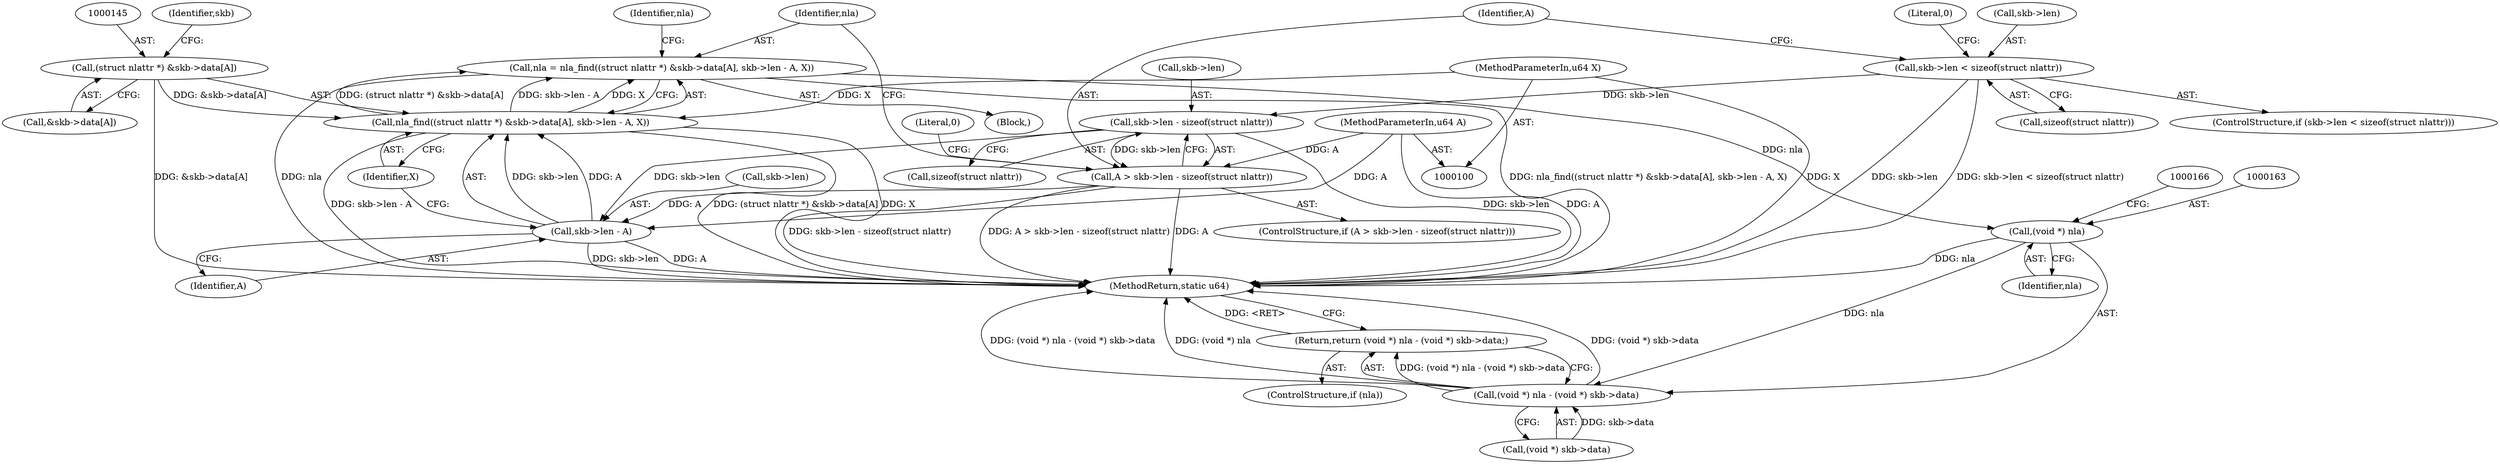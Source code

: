 digraph "0_linux_05ab8f2647e4221cbdb3856dd7d32bd5407316b3@integer" {
"1000141" [label="(Call,nla = nla_find((struct nlattr *) &skb->data[A], skb->len - A, X))"];
"1000143" [label="(Call,nla_find((struct nlattr *) &skb->data[A], skb->len - A, X))"];
"1000144" [label="(Call,(struct nlattr *) &skb->data[A])"];
"1000152" [label="(Call,skb->len - A)"];
"1000133" [label="(Call,skb->len - sizeof(struct nlattr))"];
"1000122" [label="(Call,skb->len < sizeof(struct nlattr))"];
"1000131" [label="(Call,A > skb->len - sizeof(struct nlattr))"];
"1000102" [label="(MethodParameterIn,u64 A)"];
"1000103" [label="(MethodParameterIn,u64 X)"];
"1000162" [label="(Call,(void *) nla)"];
"1000161" [label="(Call,(void *) nla - (void *) skb->data)"];
"1000160" [label="(Return,return (void *) nla - (void *) skb->data;)"];
"1000159" [label="(Identifier,nla)"];
"1000156" [label="(Identifier,A)"];
"1000162" [label="(Call,(void *) nla)"];
"1000153" [label="(Call,skb->len)"];
"1000146" [label="(Call,&skb->data[A])"];
"1000165" [label="(Call,(void *) skb->data)"];
"1000141" [label="(Call,nla = nla_find((struct nlattr *) &skb->data[A], skb->len - A, X))"];
"1000121" [label="(ControlStructure,if (skb->len < sizeof(struct nlattr)))"];
"1000154" [label="(Identifier,skb)"];
"1000140" [label="(Literal,0)"];
"1000137" [label="(Call,sizeof(struct nlattr))"];
"1000131" [label="(Call,A > skb->len - sizeof(struct nlattr))"];
"1000160" [label="(Return,return (void *) nla - (void *) skb->data;)"];
"1000103" [label="(MethodParameterIn,u64 X)"];
"1000172" [label="(MethodReturn,static u64)"];
"1000144" [label="(Call,(struct nlattr *) &skb->data[A])"];
"1000102" [label="(MethodParameterIn,u64 A)"];
"1000157" [label="(Identifier,X)"];
"1000126" [label="(Call,sizeof(struct nlattr))"];
"1000158" [label="(ControlStructure,if (nla))"];
"1000161" [label="(Call,(void *) nla - (void *) skb->data)"];
"1000164" [label="(Identifier,nla)"];
"1000130" [label="(ControlStructure,if (A > skb->len - sizeof(struct nlattr)))"];
"1000129" [label="(Literal,0)"];
"1000123" [label="(Call,skb->len)"];
"1000152" [label="(Call,skb->len - A)"];
"1000106" [label="(Block,)"];
"1000133" [label="(Call,skb->len - sizeof(struct nlattr))"];
"1000142" [label="(Identifier,nla)"];
"1000132" [label="(Identifier,A)"];
"1000122" [label="(Call,skb->len < sizeof(struct nlattr))"];
"1000134" [label="(Call,skb->len)"];
"1000143" [label="(Call,nla_find((struct nlattr *) &skb->data[A], skb->len - A, X))"];
"1000141" -> "1000106"  [label="AST: "];
"1000141" -> "1000143"  [label="CFG: "];
"1000142" -> "1000141"  [label="AST: "];
"1000143" -> "1000141"  [label="AST: "];
"1000159" -> "1000141"  [label="CFG: "];
"1000141" -> "1000172"  [label="DDG: nla"];
"1000141" -> "1000172"  [label="DDG: nla_find((struct nlattr *) &skb->data[A], skb->len - A, X)"];
"1000143" -> "1000141"  [label="DDG: (struct nlattr *) &skb->data[A]"];
"1000143" -> "1000141"  [label="DDG: skb->len - A"];
"1000143" -> "1000141"  [label="DDG: X"];
"1000141" -> "1000162"  [label="DDG: nla"];
"1000143" -> "1000157"  [label="CFG: "];
"1000144" -> "1000143"  [label="AST: "];
"1000152" -> "1000143"  [label="AST: "];
"1000157" -> "1000143"  [label="AST: "];
"1000143" -> "1000172"  [label="DDG: X"];
"1000143" -> "1000172"  [label="DDG: skb->len - A"];
"1000143" -> "1000172"  [label="DDG: (struct nlattr *) &skb->data[A]"];
"1000144" -> "1000143"  [label="DDG: &skb->data[A]"];
"1000152" -> "1000143"  [label="DDG: skb->len"];
"1000152" -> "1000143"  [label="DDG: A"];
"1000103" -> "1000143"  [label="DDG: X"];
"1000144" -> "1000146"  [label="CFG: "];
"1000145" -> "1000144"  [label="AST: "];
"1000146" -> "1000144"  [label="AST: "];
"1000154" -> "1000144"  [label="CFG: "];
"1000144" -> "1000172"  [label="DDG: &skb->data[A]"];
"1000152" -> "1000156"  [label="CFG: "];
"1000153" -> "1000152"  [label="AST: "];
"1000156" -> "1000152"  [label="AST: "];
"1000157" -> "1000152"  [label="CFG: "];
"1000152" -> "1000172"  [label="DDG: skb->len"];
"1000152" -> "1000172"  [label="DDG: A"];
"1000133" -> "1000152"  [label="DDG: skb->len"];
"1000131" -> "1000152"  [label="DDG: A"];
"1000102" -> "1000152"  [label="DDG: A"];
"1000133" -> "1000131"  [label="AST: "];
"1000133" -> "1000137"  [label="CFG: "];
"1000134" -> "1000133"  [label="AST: "];
"1000137" -> "1000133"  [label="AST: "];
"1000131" -> "1000133"  [label="CFG: "];
"1000133" -> "1000172"  [label="DDG: skb->len"];
"1000133" -> "1000131"  [label="DDG: skb->len"];
"1000122" -> "1000133"  [label="DDG: skb->len"];
"1000122" -> "1000121"  [label="AST: "];
"1000122" -> "1000126"  [label="CFG: "];
"1000123" -> "1000122"  [label="AST: "];
"1000126" -> "1000122"  [label="AST: "];
"1000129" -> "1000122"  [label="CFG: "];
"1000132" -> "1000122"  [label="CFG: "];
"1000122" -> "1000172"  [label="DDG: skb->len"];
"1000122" -> "1000172"  [label="DDG: skb->len < sizeof(struct nlattr)"];
"1000131" -> "1000130"  [label="AST: "];
"1000132" -> "1000131"  [label="AST: "];
"1000140" -> "1000131"  [label="CFG: "];
"1000142" -> "1000131"  [label="CFG: "];
"1000131" -> "1000172"  [label="DDG: A"];
"1000131" -> "1000172"  [label="DDG: skb->len - sizeof(struct nlattr)"];
"1000131" -> "1000172"  [label="DDG: A > skb->len - sizeof(struct nlattr)"];
"1000102" -> "1000131"  [label="DDG: A"];
"1000102" -> "1000100"  [label="AST: "];
"1000102" -> "1000172"  [label="DDG: A"];
"1000103" -> "1000100"  [label="AST: "];
"1000103" -> "1000172"  [label="DDG: X"];
"1000162" -> "1000161"  [label="AST: "];
"1000162" -> "1000164"  [label="CFG: "];
"1000163" -> "1000162"  [label="AST: "];
"1000164" -> "1000162"  [label="AST: "];
"1000166" -> "1000162"  [label="CFG: "];
"1000162" -> "1000172"  [label="DDG: nla"];
"1000162" -> "1000161"  [label="DDG: nla"];
"1000161" -> "1000160"  [label="AST: "];
"1000161" -> "1000165"  [label="CFG: "];
"1000165" -> "1000161"  [label="AST: "];
"1000160" -> "1000161"  [label="CFG: "];
"1000161" -> "1000172"  [label="DDG: (void *) nla - (void *) skb->data"];
"1000161" -> "1000172"  [label="DDG: (void *) nla"];
"1000161" -> "1000172"  [label="DDG: (void *) skb->data"];
"1000161" -> "1000160"  [label="DDG: (void *) nla - (void *) skb->data"];
"1000165" -> "1000161"  [label="DDG: skb->data"];
"1000160" -> "1000158"  [label="AST: "];
"1000172" -> "1000160"  [label="CFG: "];
"1000160" -> "1000172"  [label="DDG: <RET>"];
}
